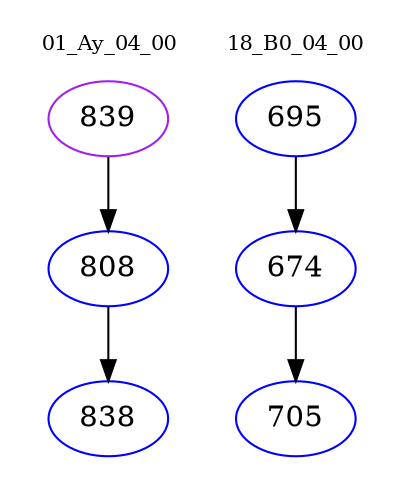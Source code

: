 digraph{
subgraph cluster_0 {
color = white
label = "01_Ay_04_00";
fontsize=10;
T0_839 [label="839", color="purple"]
T0_839 -> T0_808 [color="black"]
T0_808 [label="808", color="blue"]
T0_808 -> T0_838 [color="black"]
T0_838 [label="838", color="blue"]
}
subgraph cluster_1 {
color = white
label = "18_B0_04_00";
fontsize=10;
T1_695 [label="695", color="blue"]
T1_695 -> T1_674 [color="black"]
T1_674 [label="674", color="blue"]
T1_674 -> T1_705 [color="black"]
T1_705 [label="705", color="blue"]
}
}
